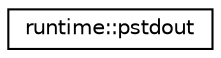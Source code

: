 digraph "Graphical Class Hierarchy"
{
 // INTERACTIVE_SVG=YES
  edge [fontname="Helvetica",fontsize="10",labelfontname="Helvetica",labelfontsize="10"];
  node [fontname="Helvetica",fontsize="10",shape=record];
  rankdir="LR";
  Node1 [label="runtime::pstdout",height=0.2,width=0.4,color="black", fillcolor="white", style="filled",URL="$classruntime_1_1pstdout.html",tooltip="Parallel standard output. "];
}
